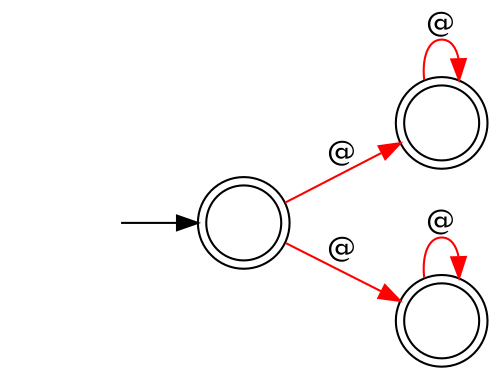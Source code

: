 digraph Automaton {
  rankdir = LR;
  0 [shape=doublecircle,label=""];
  initial [shape=plaintext,label=""];
  initial -> 0
  0 -> 1 [label="@",color=red]
  0 -> 2 [label="@",color=red]
  1 [shape=doublecircle,label=""];
  1 -> 1 [label="@",color=red]
  2 [shape=doublecircle,label=""];
  2 -> 2 [label="@",color=red]
}
